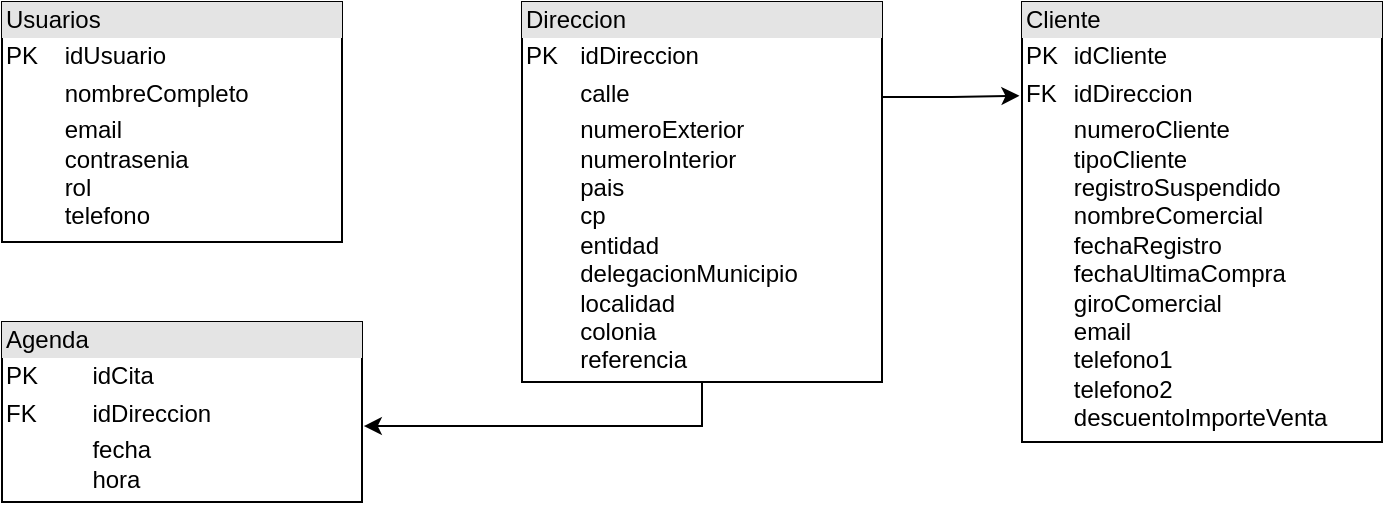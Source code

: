 <mxfile version="21.6.9" type="github">
  <diagram name="Page-1" id="c4acf3e9-155e-7222-9cf6-157b1a14988f">
    <mxGraphModel dx="753" dy="411" grid="1" gridSize="10" guides="1" tooltips="1" connect="1" arrows="1" fold="1" page="1" pageScale="1" pageWidth="850" pageHeight="1100" background="none" math="0" shadow="0">
      <root>
        <mxCell id="0" />
        <mxCell id="1" parent="0" />
        <mxCell id="7Kz6zvEaNfCPji0yCh6r-14" value="&lt;div style=&quot;box-sizing:border-box;width:100%;background:#e4e4e4;padding:2px;&quot;&gt;Usuarios&lt;/div&gt;&lt;table style=&quot;width:100%;font-size:1em;&quot; cellpadding=&quot;2&quot; cellspacing=&quot;0&quot;&gt;&lt;tbody&gt;&lt;tr&gt;&lt;td&gt;PK&lt;/td&gt;&lt;td&gt;idUsuario&lt;/td&gt;&lt;/tr&gt;&lt;tr&gt;&lt;td&gt;&lt;br&gt;&lt;/td&gt;&lt;td&gt;nombreCompleto&lt;/td&gt;&lt;/tr&gt;&lt;tr&gt;&lt;td&gt;&lt;/td&gt;&lt;td&gt;email&lt;br&gt;contrasenia&lt;br&gt;rol&lt;br&gt;telefono&lt;/td&gt;&lt;/tr&gt;&lt;/tbody&gt;&lt;/table&gt;" style="verticalAlign=top;align=left;overflow=fill;html=1;whiteSpace=wrap;" vertex="1" parent="1">
          <mxGeometry x="60" y="90" width="170" height="120" as="geometry" />
        </mxCell>
        <mxCell id="7Kz6zvEaNfCPji0yCh6r-15" style="edgeStyle=orthogonalEdgeStyle;rounded=0;orthogonalLoop=1;jettySize=auto;html=1;exitX=1;exitY=0.25;exitDx=0;exitDy=0;entryX=-0.007;entryY=0.213;entryDx=0;entryDy=0;entryPerimeter=0;" edge="1" parent="1" source="7Kz6zvEaNfCPji0yCh6r-17" target="7Kz6zvEaNfCPji0yCh6r-19">
          <mxGeometry relative="1" as="geometry" />
        </mxCell>
        <mxCell id="7Kz6zvEaNfCPji0yCh6r-16" style="edgeStyle=orthogonalEdgeStyle;rounded=0;orthogonalLoop=1;jettySize=auto;html=1;exitX=0.5;exitY=1;exitDx=0;exitDy=0;entryX=1.005;entryY=0.578;entryDx=0;entryDy=0;entryPerimeter=0;" edge="1" parent="1" source="7Kz6zvEaNfCPji0yCh6r-17" target="7Kz6zvEaNfCPji0yCh6r-18">
          <mxGeometry relative="1" as="geometry" />
        </mxCell>
        <mxCell id="7Kz6zvEaNfCPji0yCh6r-17" value="&lt;div style=&quot;box-sizing:border-box;width:100%;background:#e4e4e4;padding:2px;&quot;&gt;Direccion&lt;/div&gt;&lt;table style=&quot;width:100%;font-size:1em;&quot; cellpadding=&quot;2&quot; cellspacing=&quot;0&quot;&gt;&lt;tbody&gt;&lt;tr&gt;&lt;td&gt;PK&lt;/td&gt;&lt;td&gt;idDireccion&lt;/td&gt;&lt;/tr&gt;&lt;tr&gt;&lt;td&gt;&lt;br&gt;&lt;/td&gt;&lt;td&gt;calle&lt;/td&gt;&lt;/tr&gt;&lt;tr&gt;&lt;td&gt;&lt;/td&gt;&lt;td&gt;numeroExterior&lt;br&gt;numeroInterior&lt;br&gt;pais&lt;br&gt;cp&lt;br&gt;entidad&lt;br&gt;delegacionMunicipio&lt;br&gt;localidad&lt;br&gt;colonia&lt;br&gt;referencia&lt;/td&gt;&lt;/tr&gt;&lt;/tbody&gt;&lt;/table&gt;" style="verticalAlign=top;align=left;overflow=fill;html=1;whiteSpace=wrap;" vertex="1" parent="1">
          <mxGeometry x="320" y="90" width="180" height="190" as="geometry" />
        </mxCell>
        <mxCell id="7Kz6zvEaNfCPji0yCh6r-18" value="&lt;div style=&quot;box-sizing:border-box;width:100%;background:#e4e4e4;padding:2px;&quot;&gt;Agenda&lt;/div&gt;&lt;table style=&quot;width:100%;font-size:1em;&quot; cellpadding=&quot;2&quot; cellspacing=&quot;0&quot;&gt;&lt;tbody&gt;&lt;tr&gt;&lt;td&gt;PK&lt;/td&gt;&lt;td&gt;idCita&lt;/td&gt;&lt;/tr&gt;&lt;tr&gt;&lt;td&gt;FK&lt;/td&gt;&lt;td&gt;idDireccion&lt;/td&gt;&lt;/tr&gt;&lt;tr&gt;&lt;td&gt;&lt;/td&gt;&lt;td&gt;fecha&lt;br&gt;hora&lt;br&gt;&lt;/td&gt;&lt;/tr&gt;&lt;/tbody&gt;&lt;/table&gt;" style="verticalAlign=top;align=left;overflow=fill;html=1;whiteSpace=wrap;" vertex="1" parent="1">
          <mxGeometry x="60" y="250" width="180" height="90" as="geometry" />
        </mxCell>
        <mxCell id="7Kz6zvEaNfCPji0yCh6r-19" value="&lt;div style=&quot;box-sizing:border-box;width:100%;background:#e4e4e4;padding:2px;&quot;&gt;Cliente&lt;/div&gt;&lt;table style=&quot;width:100%;font-size:1em;&quot; cellpadding=&quot;2&quot; cellspacing=&quot;0&quot;&gt;&lt;tbody&gt;&lt;tr&gt;&lt;td&gt;PK&lt;/td&gt;&lt;td&gt;idCliente&lt;/td&gt;&lt;/tr&gt;&lt;tr&gt;&lt;td&gt;FK&lt;/td&gt;&lt;td&gt;idDireccion&lt;/td&gt;&lt;/tr&gt;&lt;tr&gt;&lt;td&gt;&lt;/td&gt;&lt;td&gt;numeroCliente&lt;br&gt;tipoCliente&lt;br style=&quot;border-color: var(--border-color);&quot;&gt;registroSuspendido&lt;br style=&quot;border-color: var(--border-color);&quot;&gt;nombreComercial&lt;br style=&quot;border-color: var(--border-color);&quot;&gt;fechaRegistro&lt;br style=&quot;border-color: var(--border-color);&quot;&gt;fechaUltimaCompra&lt;br style=&quot;border-color: var(--border-color);&quot;&gt;giroComercial&lt;br style=&quot;border-color: var(--border-color);&quot;&gt;email&lt;br style=&quot;border-color: var(--border-color);&quot;&gt;telefono1&lt;br style=&quot;border-color: var(--border-color);&quot;&gt;telefono2&lt;br style=&quot;border-color: var(--border-color);&quot;&gt;descuentoImporteVenta&lt;br&gt;&lt;/td&gt;&lt;/tr&gt;&lt;/tbody&gt;&lt;/table&gt;" style="verticalAlign=top;align=left;overflow=fill;html=1;whiteSpace=wrap;" vertex="1" parent="1">
          <mxGeometry x="570" y="90" width="180" height="220" as="geometry" />
        </mxCell>
      </root>
    </mxGraphModel>
  </diagram>
</mxfile>
